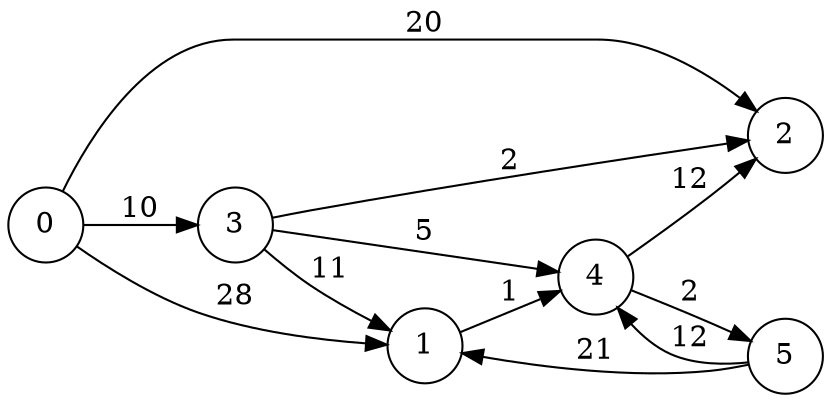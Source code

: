 digraph my_graph {
    rankdir=LR;
    size="8,5"
    node [shape = circle];
    0 -> 1 [label="28"];
    0 -> 3 [label="10"];
    0 -> 2 [label="20"];
    1 -> 4 [label="1"];
    5 -> 1 [label="21"];
    5 -> 4 [label="12"];
    3 -> 1 [label="11"];
    3 -> 2 [label="2"];
    3 -> 4 [label="5"];
    4 -> 5 [label="2"];
    4 -> 2 [label="12"];
}
